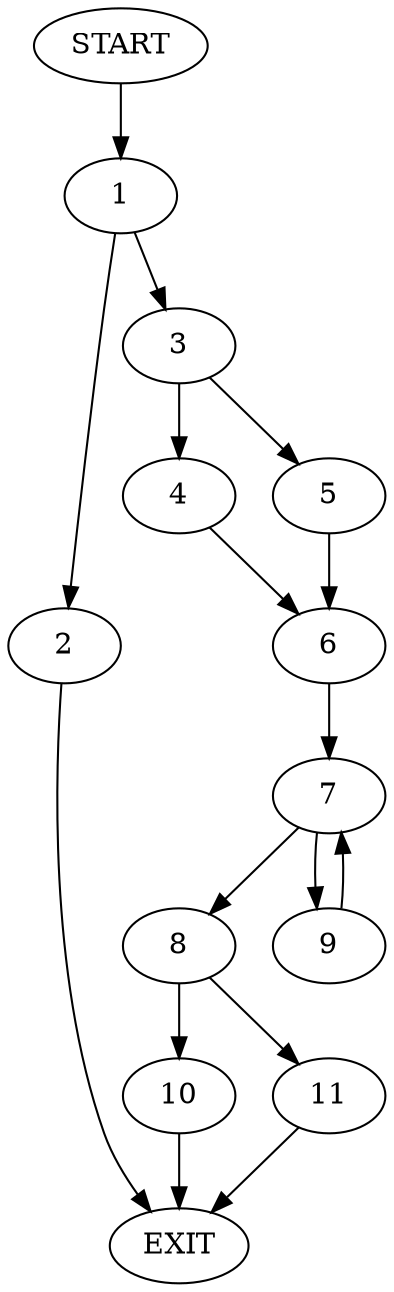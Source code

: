 digraph {
0 [label="START"]
12 [label="EXIT"]
0 -> 1
1 -> 2
1 -> 3
3 -> 4
3 -> 5
2 -> 12
4 -> 6
5 -> 6
6 -> 7
7 -> 8
7 -> 9
8 -> 10
8 -> 11
9 -> 7
11 -> 12
10 -> 12
}
